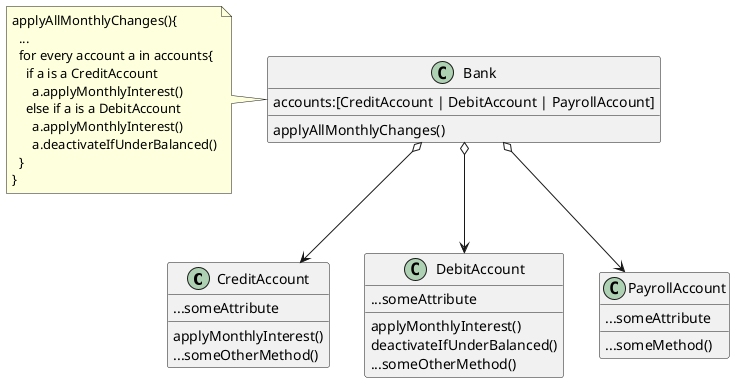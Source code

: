 @startuml
class CreditAccount{
  ...someAttribute
  applyMonthlyInterest()
  ...someOtherMethod()
}

class DebitAccount{
  ...someAttribute
  applyMonthlyInterest()
  deactivateIfUnderBalanced()
  ...someOtherMethod()
}

class PayrollAccount{
  ...someAttribute
  ...someMethod()
}

class Bank{
  accounts:[CreditAccount | DebitAccount | PayrollAccount]
  applyAllMonthlyChanges()
}

note left of Bank
  applyAllMonthlyChanges(){
    ...
    for every account a in accounts{
      if a is a CreditAccount
        a.applyMonthlyInterest()
      else if a is a DebitAccount
        a.applyMonthlyInterest()
        a.deactivateIfUnderBalanced()
    }
  }
end note

Bank o--> DebitAccount
Bank o--> CreditAccount
Bank o--> PayrollAccount

@enduml
